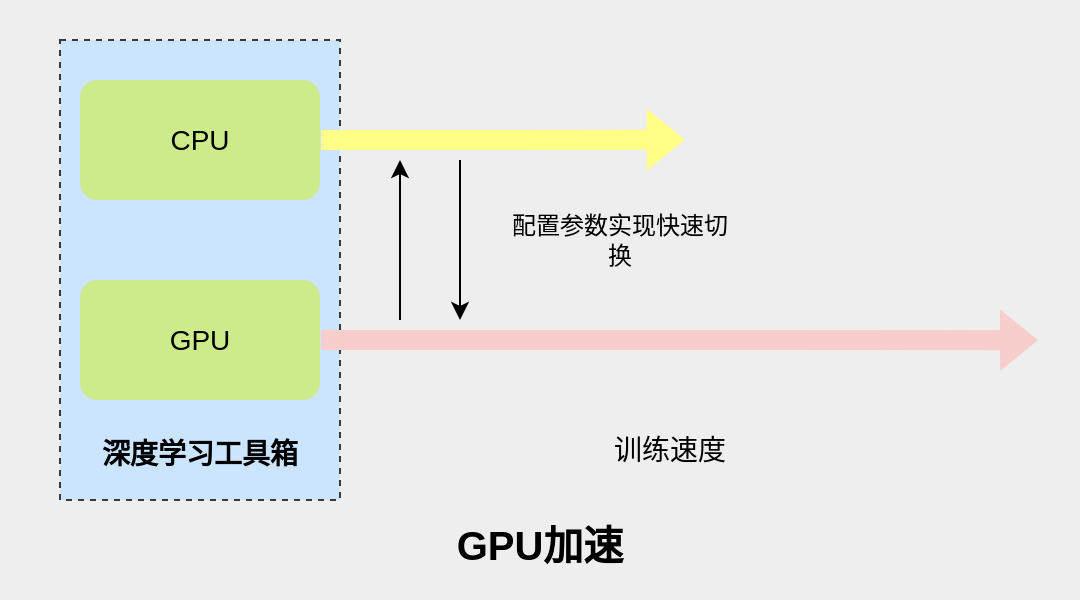 <mxfile version="12.9.3" type="device"><diagram id="t6SuohI9FVIDIQtQpXmJ" name="第 1 页"><mxGraphModel dx="1088" dy="920" grid="1" gridSize="10" guides="1" tooltips="1" connect="1" arrows="1" fold="1" page="1" pageScale="1" pageWidth="827" pageHeight="1169" math="0" shadow="0"><root><mxCell id="0"/><mxCell id="1" parent="0"/><mxCell id="ylKNST90WrUZAUnL8R7o-1" value="&lt;br&gt;&lt;br&gt;&lt;br&gt;&lt;br&gt;&lt;br&gt;&lt;br&gt;&lt;br&gt;&lt;br&gt;&lt;br&gt;&lt;br&gt;&lt;br&gt;&lt;br&gt;&lt;br&gt;&lt;br&gt;&lt;br&gt;&lt;br&gt;&lt;br&gt;&lt;font style=&quot;font-size: 20px&quot;&gt;&lt;b&gt;GPU加速&lt;/b&gt;&lt;/font&gt;" style="rounded=0;whiteSpace=wrap;html=1;strokeColor=none;fillColor=#eeeeee;" parent="1" vertex="1"><mxGeometry x="160" y="270" width="540" height="300" as="geometry"/></mxCell><mxCell id="ylKNST90WrUZAUnL8R7o-7" value="&lt;b&gt;&lt;br&gt;&lt;br&gt;&lt;br&gt;&lt;br&gt;&lt;br&gt;&lt;br&gt;&lt;br&gt;&lt;br&gt;&lt;br&gt;&lt;br&gt;&lt;br&gt;深度学习工具箱&lt;/b&gt;" style="rounded=0;whiteSpace=wrap;html=1;strokeColor=#36393d;fontSize=14;dashed=1;fillColor=#cce5ff;" parent="1" vertex="1"><mxGeometry x="190" y="290" width="140" height="230" as="geometry"/></mxCell><mxCell id="ylKNST90WrUZAUnL8R7o-2" value="CPU" style="rounded=1;whiteSpace=wrap;html=1;fontSize=14;fillColor=#cdeb8b;strokeColor=none;" parent="1" vertex="1"><mxGeometry x="200" y="310" width="120" height="60" as="geometry"/></mxCell><mxCell id="ylKNST90WrUZAUnL8R7o-3" value="GPU" style="rounded=1;whiteSpace=wrap;html=1;fontSize=14;fillColor=#cdeb8b;strokeColor=none;" parent="1" vertex="1"><mxGeometry x="200" y="410" width="120" height="60" as="geometry"/></mxCell><mxCell id="ylKNST90WrUZAUnL8R7o-4" value="" style="shape=flexArrow;endArrow=classic;html=1;entryX=0.635;entryY=0.233;entryDx=0;entryDy=0;entryPerimeter=0;fillColor=#ffff88;strokeColor=none;" parent="1" target="ylKNST90WrUZAUnL8R7o-1" edge="1"><mxGeometry width="50" height="50" relative="1" as="geometry"><mxPoint x="320" y="340" as="sourcePoint"/><mxPoint x="370" y="290" as="targetPoint"/></mxGeometry></mxCell><mxCell id="ylKNST90WrUZAUnL8R7o-5" value="" style="shape=flexArrow;endArrow=classic;html=1;entryX=0.962;entryY=0.567;entryDx=0;entryDy=0;entryPerimeter=0;exitX=1;exitY=0.5;exitDx=0;exitDy=0;fillColor=#f8cecc;strokeColor=none;" parent="1" source="ylKNST90WrUZAUnL8R7o-3" target="ylKNST90WrUZAUnL8R7o-1" edge="1"><mxGeometry width="50" height="50" relative="1" as="geometry"><mxPoint x="320" y="470" as="sourcePoint"/><mxPoint x="370" y="420" as="targetPoint"/></mxGeometry></mxCell><mxCell id="ylKNST90WrUZAUnL8R7o-6" value="训练速度" style="rounded=1;whiteSpace=wrap;html=1;strokeColor=none;fontSize=14;fillColor=#eeeeee;" parent="1" vertex="1"><mxGeometry x="435" y="480" width="120" height="30" as="geometry"/></mxCell><mxCell id="KLe1e9e_uN8vNWLO6tQU-22" value="" style="endArrow=classic;html=1;" parent="1" edge="1"><mxGeometry width="50" height="50" relative="1" as="geometry"><mxPoint x="360" y="430" as="sourcePoint"/><mxPoint x="360" y="350" as="targetPoint"/></mxGeometry></mxCell><mxCell id="KLe1e9e_uN8vNWLO6tQU-23" value="" style="endArrow=classic;html=1;" parent="1" edge="1"><mxGeometry width="50" height="50" relative="1" as="geometry"><mxPoint x="390" y="350" as="sourcePoint"/><mxPoint x="390" y="430" as="targetPoint"/></mxGeometry></mxCell><mxCell id="KLe1e9e_uN8vNWLO6tQU-24" value="配置参数实现快速切换" style="rounded=0;whiteSpace=wrap;html=1;fillColor=#eeeeee;strokeColor=none;" parent="1" vertex="1"><mxGeometry x="410" y="360" width="120" height="60" as="geometry"/></mxCell></root></mxGraphModel></diagram></mxfile>